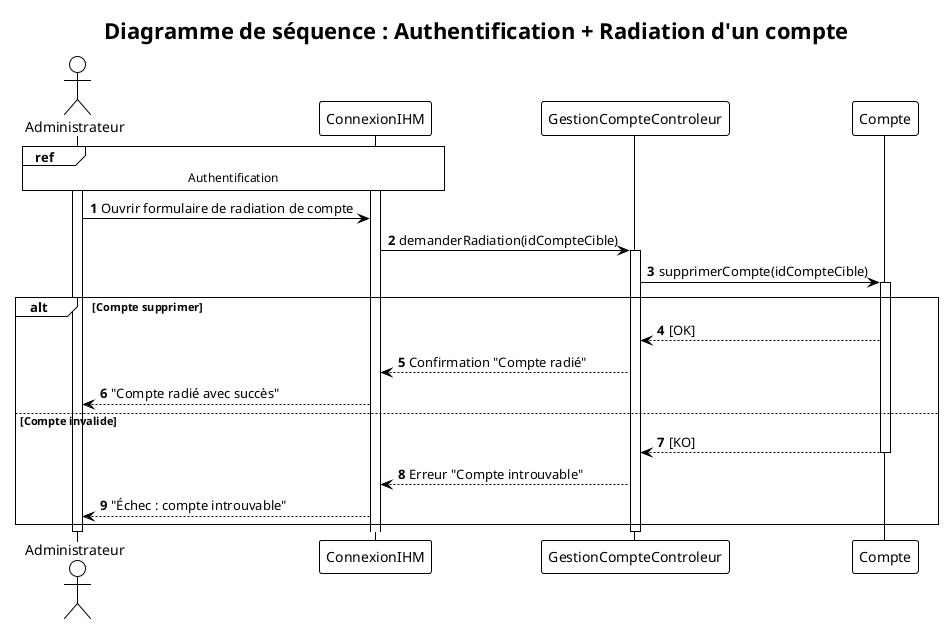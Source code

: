 @startuml
!theme plain
autonumber

actor "Administrateur" as A
participant "ConnexionIHM" as ConnIHM
participant "GestionCompteControleur" as GCC
participant "Compte" as C

title Diagramme de séquence : Authentification + Radiation d'un compte
activate A
activate ConnIHM
ref over A, ConnIHM : Authentification
A -> ConnIHM : Ouvrir formulaire de radiation de compte
ConnIHM -> GCC : demanderRadiation(idCompteCible)
activate GCC
GCC -> C : supprimerCompte(idCompteCible)
activate C

alt Compte supprimer
    C --> GCC : [OK]
    GCC --> ConnIHM : Confirmation "Compte radié"
    ConnIHM --> A : "Compte radié avec succès"
else Compte invalide
    C --> GCC : [KO]
deactivate C
    GCC --> ConnIHM : Erreur "Compte introuvable"
    ConnIHM --> A : "Échec : compte introuvable"
end

deactivate GCC
deactivate C
deactivate A
@enduml
